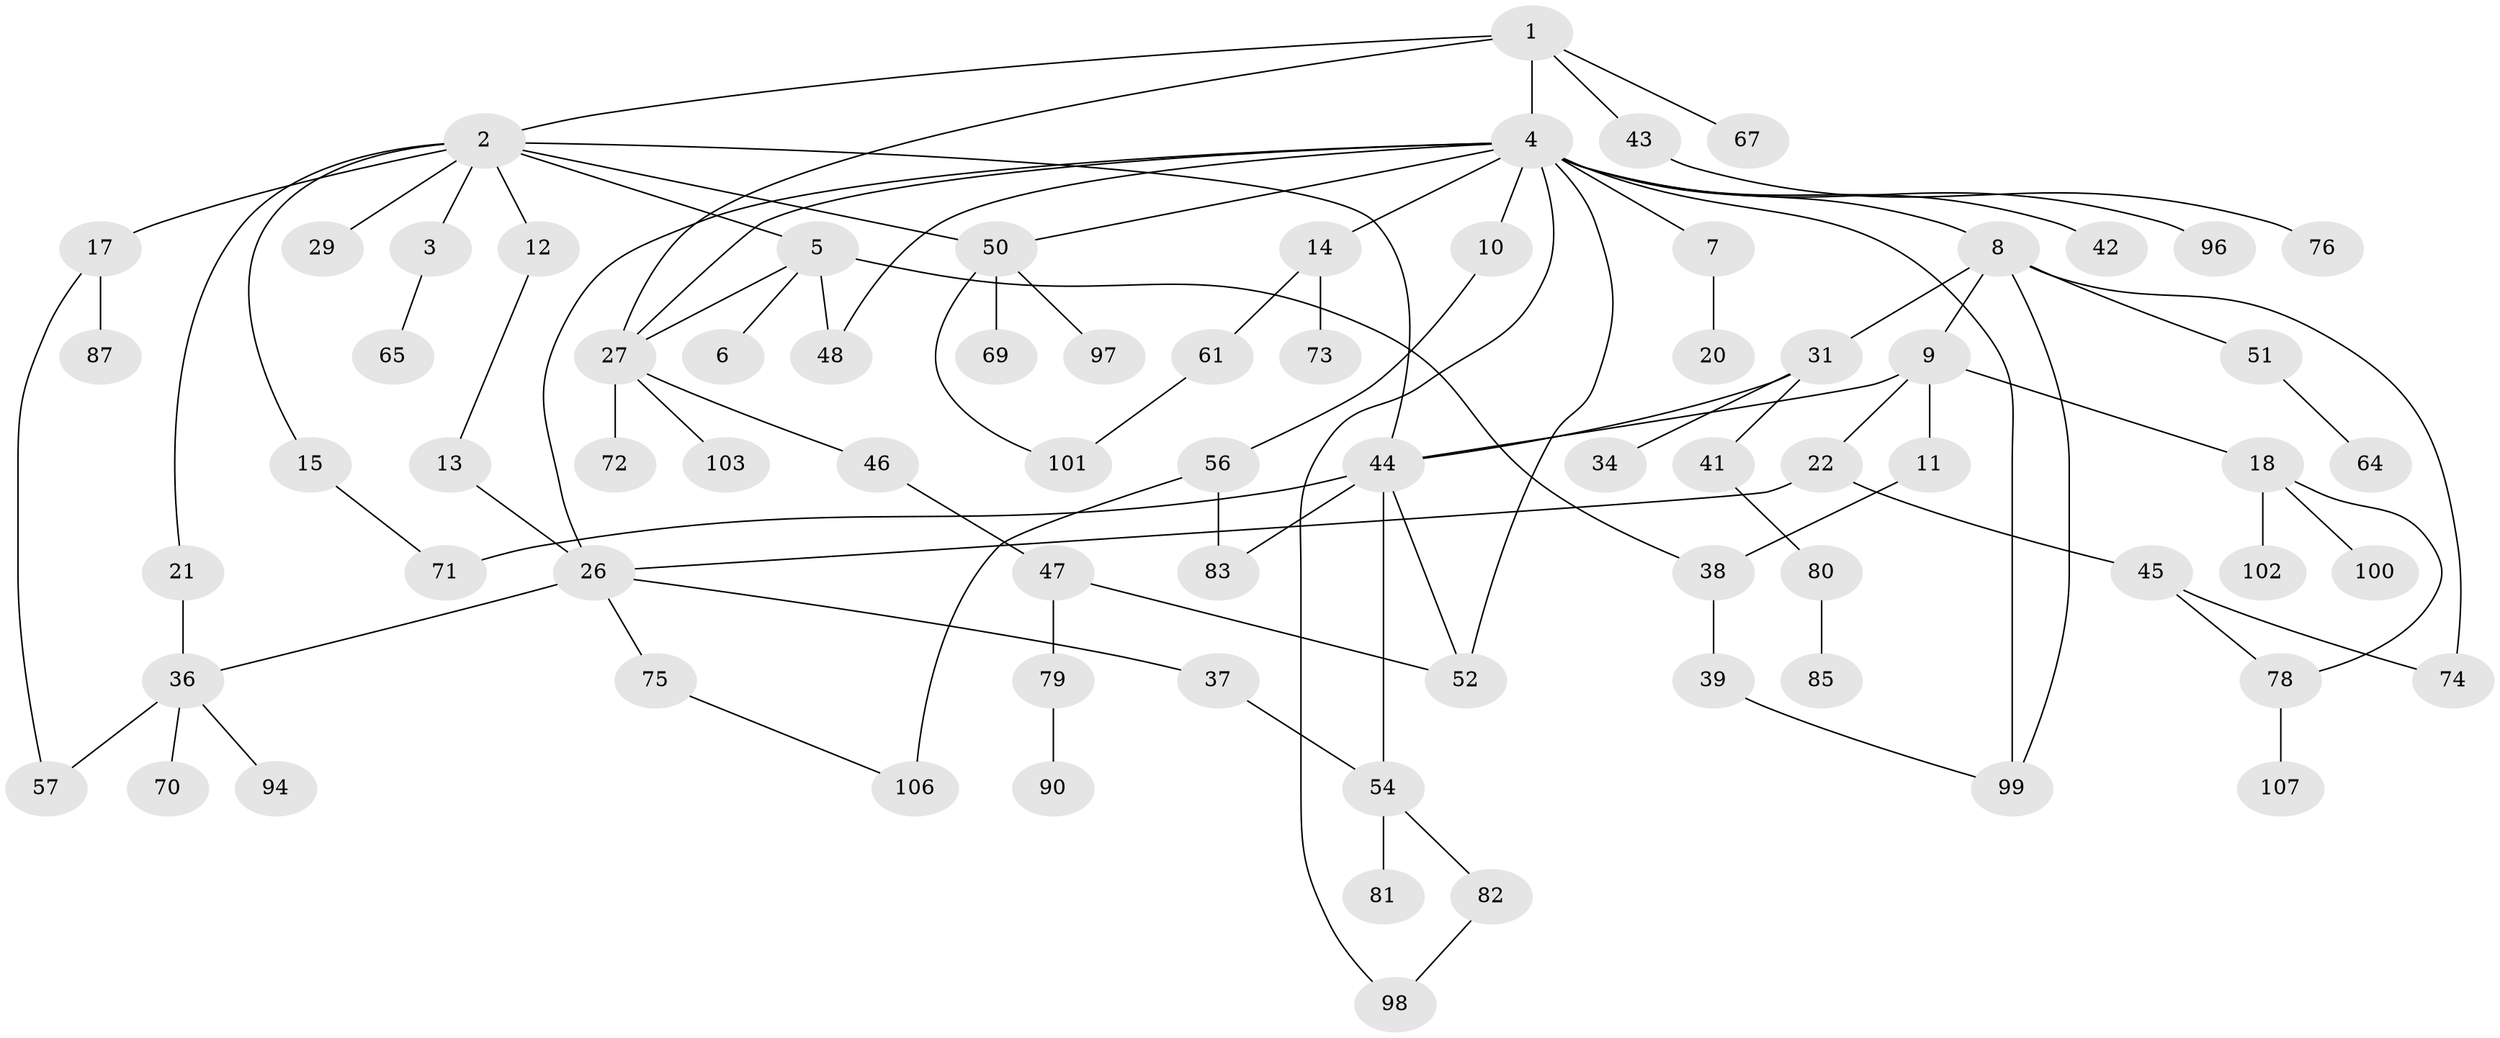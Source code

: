 // Generated by graph-tools (version 1.1) at 2025/51/02/27/25 19:51:40]
// undirected, 75 vertices, 97 edges
graph export_dot {
graph [start="1"]
  node [color=gray90,style=filled];
  1;
  2 [super="+24"];
  3;
  4 [super="+19"];
  5 [super="+32"];
  6;
  7 [super="+16"];
  8 [super="+66"];
  9;
  10;
  11 [super="+33"];
  12;
  13 [super="+88"];
  14 [super="+58"];
  15 [super="+23"];
  17 [super="+28"];
  18 [super="+55"];
  20;
  21;
  22 [super="+25"];
  26 [super="+49"];
  27 [super="+30"];
  29;
  31 [super="+35"];
  34;
  36 [super="+40"];
  37;
  38 [super="+53"];
  39;
  41;
  42;
  43 [super="+63"];
  44 [super="+68"];
  45 [super="+77"];
  46;
  47;
  48 [super="+84"];
  50 [super="+62"];
  51 [super="+89"];
  52 [super="+59"];
  54 [super="+60"];
  56 [super="+92"];
  57 [super="+93"];
  61;
  64;
  65;
  67;
  69;
  70 [super="+95"];
  71;
  72;
  73;
  74 [super="+86"];
  75;
  76;
  78 [super="+91"];
  79;
  80;
  81;
  82;
  83;
  85;
  87;
  90;
  94;
  96;
  97 [super="+108"];
  98 [super="+104"];
  99 [super="+105"];
  100;
  101;
  102;
  103;
  106;
  107;
  1 -- 2;
  1 -- 4;
  1 -- 27;
  1 -- 43;
  1 -- 67;
  2 -- 3;
  2 -- 5;
  2 -- 12;
  2 -- 15;
  2 -- 17;
  2 -- 21;
  2 -- 29;
  2 -- 50;
  2 -- 44;
  3 -- 65;
  4 -- 7;
  4 -- 8;
  4 -- 10;
  4 -- 14;
  4 -- 48;
  4 -- 52;
  4 -- 27;
  4 -- 26;
  4 -- 96;
  4 -- 42;
  4 -- 50;
  4 -- 98;
  4 -- 99;
  5 -- 6;
  5 -- 48;
  5 -- 27;
  5 -- 38;
  7 -- 20;
  8 -- 9;
  8 -- 31;
  8 -- 51;
  8 -- 99;
  8 -- 74;
  9 -- 11;
  9 -- 18;
  9 -- 22;
  9 -- 44;
  10 -- 56;
  11 -- 38;
  12 -- 13;
  13 -- 26;
  14 -- 73;
  14 -- 61;
  15 -- 71;
  17 -- 57;
  17 -- 87;
  18 -- 100;
  18 -- 102;
  18 -- 78;
  21 -- 36;
  22 -- 26;
  22 -- 45;
  26 -- 37;
  26 -- 36;
  26 -- 75;
  27 -- 46;
  27 -- 103;
  27 -- 72;
  31 -- 34;
  31 -- 44;
  31 -- 41;
  36 -- 70;
  36 -- 57;
  36 -- 94;
  37 -- 54;
  38 -- 39;
  39 -- 99;
  41 -- 80;
  43 -- 76;
  44 -- 83;
  44 -- 52;
  44 -- 54;
  44 -- 71;
  45 -- 74;
  45 -- 78;
  46 -- 47;
  47 -- 79;
  47 -- 52;
  50 -- 69;
  50 -- 97;
  50 -- 101;
  51 -- 64;
  54 -- 81;
  54 -- 82;
  56 -- 106;
  56 -- 83;
  61 -- 101;
  75 -- 106;
  78 -- 107;
  79 -- 90;
  80 -- 85;
  82 -- 98;
}
